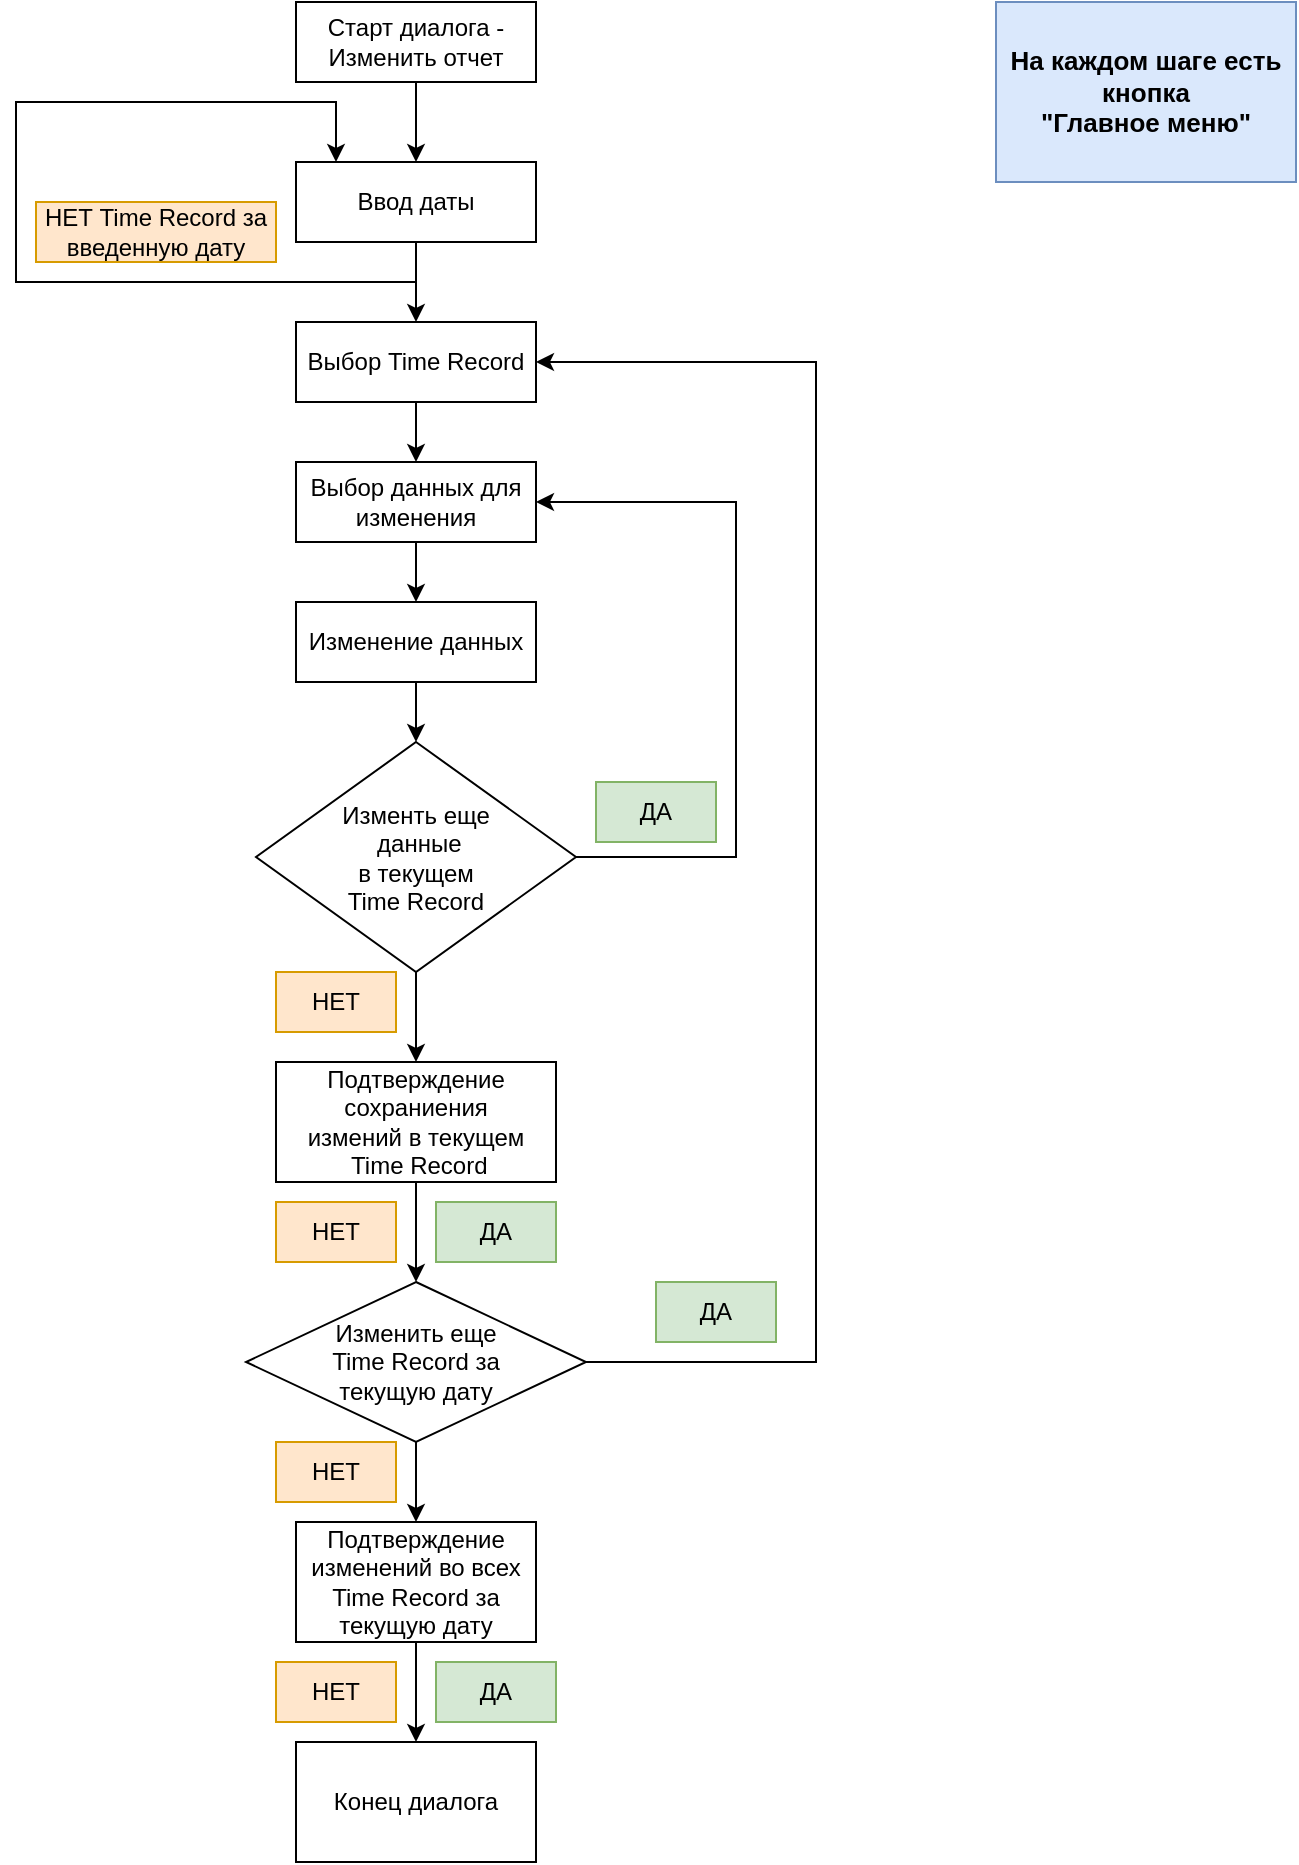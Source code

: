 <mxfile version="20.0.3" type="device"><diagram id="23xj9bwLax57gh1zPs2_" name="Page-1"><mxGraphModel dx="732" dy="506" grid="1" gridSize="10" guides="1" tooltips="1" connect="1" arrows="1" fold="1" page="1" pageScale="1" pageWidth="850" pageHeight="1100" math="0" shadow="0"><root><mxCell id="0"/><mxCell id="1" parent="0"/><mxCell id="ZHG37wlYfxn-f4ap7xbG-2" value="" style="edgeStyle=orthogonalEdgeStyle;rounded=0;orthogonalLoop=1;jettySize=auto;html=1;" edge="1" parent="1" source="ZfS0Vs_hsAiIh66r5xDG-40" target="ZHG37wlYfxn-f4ap7xbG-1"><mxGeometry relative="1" as="geometry"/></mxCell><mxCell id="ZfS0Vs_hsAiIh66r5xDG-40" value="Старт диалога -&lt;br&gt;Изменить отчет" style="rounded=0;whiteSpace=wrap;html=1;" parent="1" vertex="1"><mxGeometry x="340" y="40" width="120" height="40" as="geometry"/></mxCell><mxCell id="ZfS0Vs_hsAiIh66r5xDG-68" value="&lt;font style=&quot;font-size: 13px&quot;&gt;&lt;b&gt;На каждом шаге есть кнопка &lt;br&gt;&quot;Главное меню&quot;&lt;/b&gt;&lt;/font&gt;" style="text;html=1;strokeColor=#6c8ebf;fillColor=#dae8fc;align=center;verticalAlign=middle;whiteSpace=wrap;rounded=0;" parent="1" vertex="1"><mxGeometry x="690" y="40" width="150" height="90" as="geometry"/></mxCell><mxCell id="ZHG37wlYfxn-f4ap7xbG-4" value="" style="edgeStyle=orthogonalEdgeStyle;rounded=0;orthogonalLoop=1;jettySize=auto;html=1;" edge="1" parent="1" source="ZHG37wlYfxn-f4ap7xbG-1" target="ZHG37wlYfxn-f4ap7xbG-3"><mxGeometry relative="1" as="geometry"/></mxCell><mxCell id="ZHG37wlYfxn-f4ap7xbG-25" style="edgeStyle=orthogonalEdgeStyle;rounded=0;orthogonalLoop=1;jettySize=auto;html=1;exitX=0.5;exitY=1;exitDx=0;exitDy=0;" edge="1" parent="1" source="ZHG37wlYfxn-f4ap7xbG-1" target="ZHG37wlYfxn-f4ap7xbG-1"><mxGeometry relative="1" as="geometry"><mxPoint x="255" y="90" as="targetPoint"/><Array as="points"><mxPoint x="400" y="180"/><mxPoint x="200" y="180"/><mxPoint x="200" y="90"/><mxPoint x="360" y="90"/></Array></mxGeometry></mxCell><mxCell id="ZHG37wlYfxn-f4ap7xbG-1" value="Ввод даты" style="whiteSpace=wrap;html=1;rounded=0;" vertex="1" parent="1"><mxGeometry x="340" y="120" width="120" height="40" as="geometry"/></mxCell><mxCell id="ZHG37wlYfxn-f4ap7xbG-6" value="" style="edgeStyle=orthogonalEdgeStyle;rounded=0;orthogonalLoop=1;jettySize=auto;html=1;" edge="1" parent="1" source="ZHG37wlYfxn-f4ap7xbG-3" target="ZHG37wlYfxn-f4ap7xbG-5"><mxGeometry relative="1" as="geometry"/></mxCell><mxCell id="ZHG37wlYfxn-f4ap7xbG-3" value="Выбор Time Record" style="whiteSpace=wrap;html=1;rounded=0;" vertex="1" parent="1"><mxGeometry x="340" y="200" width="120" height="40" as="geometry"/></mxCell><mxCell id="ZHG37wlYfxn-f4ap7xbG-8" value="" style="edgeStyle=orthogonalEdgeStyle;rounded=0;orthogonalLoop=1;jettySize=auto;html=1;" edge="1" parent="1" source="ZHG37wlYfxn-f4ap7xbG-5" target="ZHG37wlYfxn-f4ap7xbG-7"><mxGeometry relative="1" as="geometry"/></mxCell><mxCell id="ZHG37wlYfxn-f4ap7xbG-5" value="Выбор данных для изменения" style="whiteSpace=wrap;html=1;rounded=0;" vertex="1" parent="1"><mxGeometry x="340" y="270" width="120" height="40" as="geometry"/></mxCell><mxCell id="ZHG37wlYfxn-f4ap7xbG-10" value="" style="edgeStyle=orthogonalEdgeStyle;rounded=0;orthogonalLoop=1;jettySize=auto;html=1;" edge="1" parent="1" source="ZHG37wlYfxn-f4ap7xbG-7" target="ZHG37wlYfxn-f4ap7xbG-20"><mxGeometry relative="1" as="geometry"><mxPoint x="400.059" y="430" as="targetPoint"/></mxGeometry></mxCell><mxCell id="ZHG37wlYfxn-f4ap7xbG-7" value="Изменение данных" style="whiteSpace=wrap;html=1;rounded=0;" vertex="1" parent="1"><mxGeometry x="340" y="340" width="120" height="40" as="geometry"/></mxCell><mxCell id="ZHG37wlYfxn-f4ap7xbG-12" value="" style="edgeStyle=orthogonalEdgeStyle;rounded=0;orthogonalLoop=1;jettySize=auto;html=1;exitX=0.5;exitY=1;exitDx=0;exitDy=0;" edge="1" parent="1" source="ZHG37wlYfxn-f4ap7xbG-20" target="ZHG37wlYfxn-f4ap7xbG-37"><mxGeometry relative="1" as="geometry"><mxPoint x="400" y="480" as="sourcePoint"/><mxPoint x="400" y="580.0" as="targetPoint"/></mxGeometry></mxCell><mxCell id="ZHG37wlYfxn-f4ap7xbG-14" value="" style="edgeStyle=orthogonalEdgeStyle;rounded=0;orthogonalLoop=1;jettySize=auto;html=1;exitX=0.5;exitY=1;exitDx=0;exitDy=0;entryX=0.5;entryY=0;entryDx=0;entryDy=0;" edge="1" parent="1" source="ZHG37wlYfxn-f4ap7xbG-37" target="ZHG37wlYfxn-f4ap7xbG-34"><mxGeometry relative="1" as="geometry"><mxPoint x="400" y="670.0" as="sourcePoint"/><mxPoint x="400.059" y="730.0" as="targetPoint"/><Array as="points"><mxPoint x="400" y="650"/></Array></mxGeometry></mxCell><mxCell id="ZHG37wlYfxn-f4ap7xbG-16" value="" style="edgeStyle=orthogonalEdgeStyle;rounded=0;orthogonalLoop=1;jettySize=auto;html=1;exitX=0.5;exitY=1;exitDx=0;exitDy=0;" edge="1" parent="1" source="ZHG37wlYfxn-f4ap7xbG-34" target="ZHG37wlYfxn-f4ap7xbG-15"><mxGeometry relative="1" as="geometry"><mxPoint x="400" y="810.0" as="sourcePoint"/></mxGeometry></mxCell><mxCell id="ZHG37wlYfxn-f4ap7xbG-18" value="" style="edgeStyle=orthogonalEdgeStyle;rounded=0;orthogonalLoop=1;jettySize=auto;html=1;" edge="1" parent="1" source="ZHG37wlYfxn-f4ap7xbG-15" target="ZHG37wlYfxn-f4ap7xbG-17"><mxGeometry relative="1" as="geometry"/></mxCell><mxCell id="ZHG37wlYfxn-f4ap7xbG-15" value="Подтверждение изменений во всех Time Record за текущую дату" style="whiteSpace=wrap;html=1;rounded=0;" vertex="1" parent="1"><mxGeometry x="340" y="800" width="120" height="60" as="geometry"/></mxCell><mxCell id="ZHG37wlYfxn-f4ap7xbG-17" value="Конец диалога" style="whiteSpace=wrap;html=1;rounded=0;" vertex="1" parent="1"><mxGeometry x="340" y="910" width="120" height="60" as="geometry"/></mxCell><mxCell id="ZHG37wlYfxn-f4ap7xbG-26" style="edgeStyle=orthogonalEdgeStyle;rounded=0;orthogonalLoop=1;jettySize=auto;html=1;entryX=1;entryY=0.5;entryDx=0;entryDy=0;" edge="1" parent="1" source="ZHG37wlYfxn-f4ap7xbG-20" target="ZHG37wlYfxn-f4ap7xbG-5"><mxGeometry relative="1" as="geometry"><Array as="points"><mxPoint x="560" y="468"/><mxPoint x="560" y="290"/></Array></mxGeometry></mxCell><mxCell id="ZHG37wlYfxn-f4ap7xbG-20" value="Изменть еще&lt;br&gt;&amp;nbsp;данные &lt;br&gt;в текущем &lt;br&gt;Time Record" style="rhombus;whiteSpace=wrap;html=1;rounded=0;" vertex="1" parent="1"><mxGeometry x="320" y="410" width="160" height="115" as="geometry"/></mxCell><mxCell id="ZHG37wlYfxn-f4ap7xbG-27" value="ДА" style="text;html=1;strokeColor=#82b366;fillColor=#d5e8d4;align=center;verticalAlign=middle;whiteSpace=wrap;rounded=0;" vertex="1" parent="1"><mxGeometry x="490" y="430" width="60" height="30" as="geometry"/></mxCell><mxCell id="ZHG37wlYfxn-f4ap7xbG-31" value="ДА" style="text;html=1;strokeColor=#82b366;fillColor=#d5e8d4;align=center;verticalAlign=middle;whiteSpace=wrap;rounded=0;" vertex="1" parent="1"><mxGeometry x="410" y="640" width="60" height="30" as="geometry"/></mxCell><mxCell id="ZHG37wlYfxn-f4ap7xbG-32" value="НЕТ" style="text;html=1;strokeColor=#d79b00;fillColor=#ffe6cc;align=center;verticalAlign=middle;whiteSpace=wrap;rounded=0;" vertex="1" parent="1"><mxGeometry x="330" y="525" width="60" height="30" as="geometry"/></mxCell><mxCell id="ZHG37wlYfxn-f4ap7xbG-33" value="НЕТ" style="text;html=1;strokeColor=#d79b00;fillColor=#ffe6cc;align=center;verticalAlign=middle;whiteSpace=wrap;rounded=0;" vertex="1" parent="1"><mxGeometry x="330" y="640" width="60" height="30" as="geometry"/></mxCell><mxCell id="ZHG37wlYfxn-f4ap7xbG-35" style="edgeStyle=orthogonalEdgeStyle;rounded=0;orthogonalLoop=1;jettySize=auto;html=1;entryX=1;entryY=0.5;entryDx=0;entryDy=0;exitX=1;exitY=0.5;exitDx=0;exitDy=0;" edge="1" parent="1" source="ZHG37wlYfxn-f4ap7xbG-34" target="ZHG37wlYfxn-f4ap7xbG-3"><mxGeometry relative="1" as="geometry"><Array as="points"><mxPoint x="600" y="720"/><mxPoint x="600" y="220"/></Array></mxGeometry></mxCell><mxCell id="ZHG37wlYfxn-f4ap7xbG-34" value="Изменить еще &lt;br&gt;Time Record за &lt;br&gt;текущую дату" style="rhombus;whiteSpace=wrap;html=1;" vertex="1" parent="1"><mxGeometry x="315" y="680" width="170" height="80" as="geometry"/></mxCell><mxCell id="ZHG37wlYfxn-f4ap7xbG-36" value="ДА" style="text;html=1;strokeColor=#82b366;fillColor=#d5e8d4;align=center;verticalAlign=middle;whiteSpace=wrap;rounded=0;" vertex="1" parent="1"><mxGeometry x="520" y="680" width="60" height="30" as="geometry"/></mxCell><mxCell id="ZHG37wlYfxn-f4ap7xbG-37" value="Подтверждение&lt;br&gt;сохраниения&lt;br&gt;измений в текущем&lt;br&gt;&amp;nbsp;Time Record" style="rounded=0;whiteSpace=wrap;html=1;" vertex="1" parent="1"><mxGeometry x="330" y="570" width="140" height="60" as="geometry"/></mxCell><mxCell id="ZHG37wlYfxn-f4ap7xbG-38" value="НЕТ" style="text;html=1;strokeColor=#d79b00;fillColor=#ffe6cc;align=center;verticalAlign=middle;whiteSpace=wrap;rounded=0;" vertex="1" parent="1"><mxGeometry x="330" y="870" width="60" height="30" as="geometry"/></mxCell><mxCell id="ZHG37wlYfxn-f4ap7xbG-39" value="ДА" style="text;html=1;strokeColor=#82b366;fillColor=#d5e8d4;align=center;verticalAlign=middle;whiteSpace=wrap;rounded=0;" vertex="1" parent="1"><mxGeometry x="410" y="870" width="60" height="30" as="geometry"/></mxCell><mxCell id="ZHG37wlYfxn-f4ap7xbG-41" value="НЕТ Time Record за введенную дату" style="text;html=1;strokeColor=#d79b00;fillColor=#ffe6cc;align=center;verticalAlign=middle;whiteSpace=wrap;rounded=0;" vertex="1" parent="1"><mxGeometry x="210" y="140" width="120" height="30" as="geometry"/></mxCell><mxCell id="ZHG37wlYfxn-f4ap7xbG-42" value="НЕТ" style="text;html=1;strokeColor=#d79b00;fillColor=#ffe6cc;align=center;verticalAlign=middle;whiteSpace=wrap;rounded=0;" vertex="1" parent="1"><mxGeometry x="330" y="760" width="60" height="30" as="geometry"/></mxCell></root></mxGraphModel></diagram></mxfile>